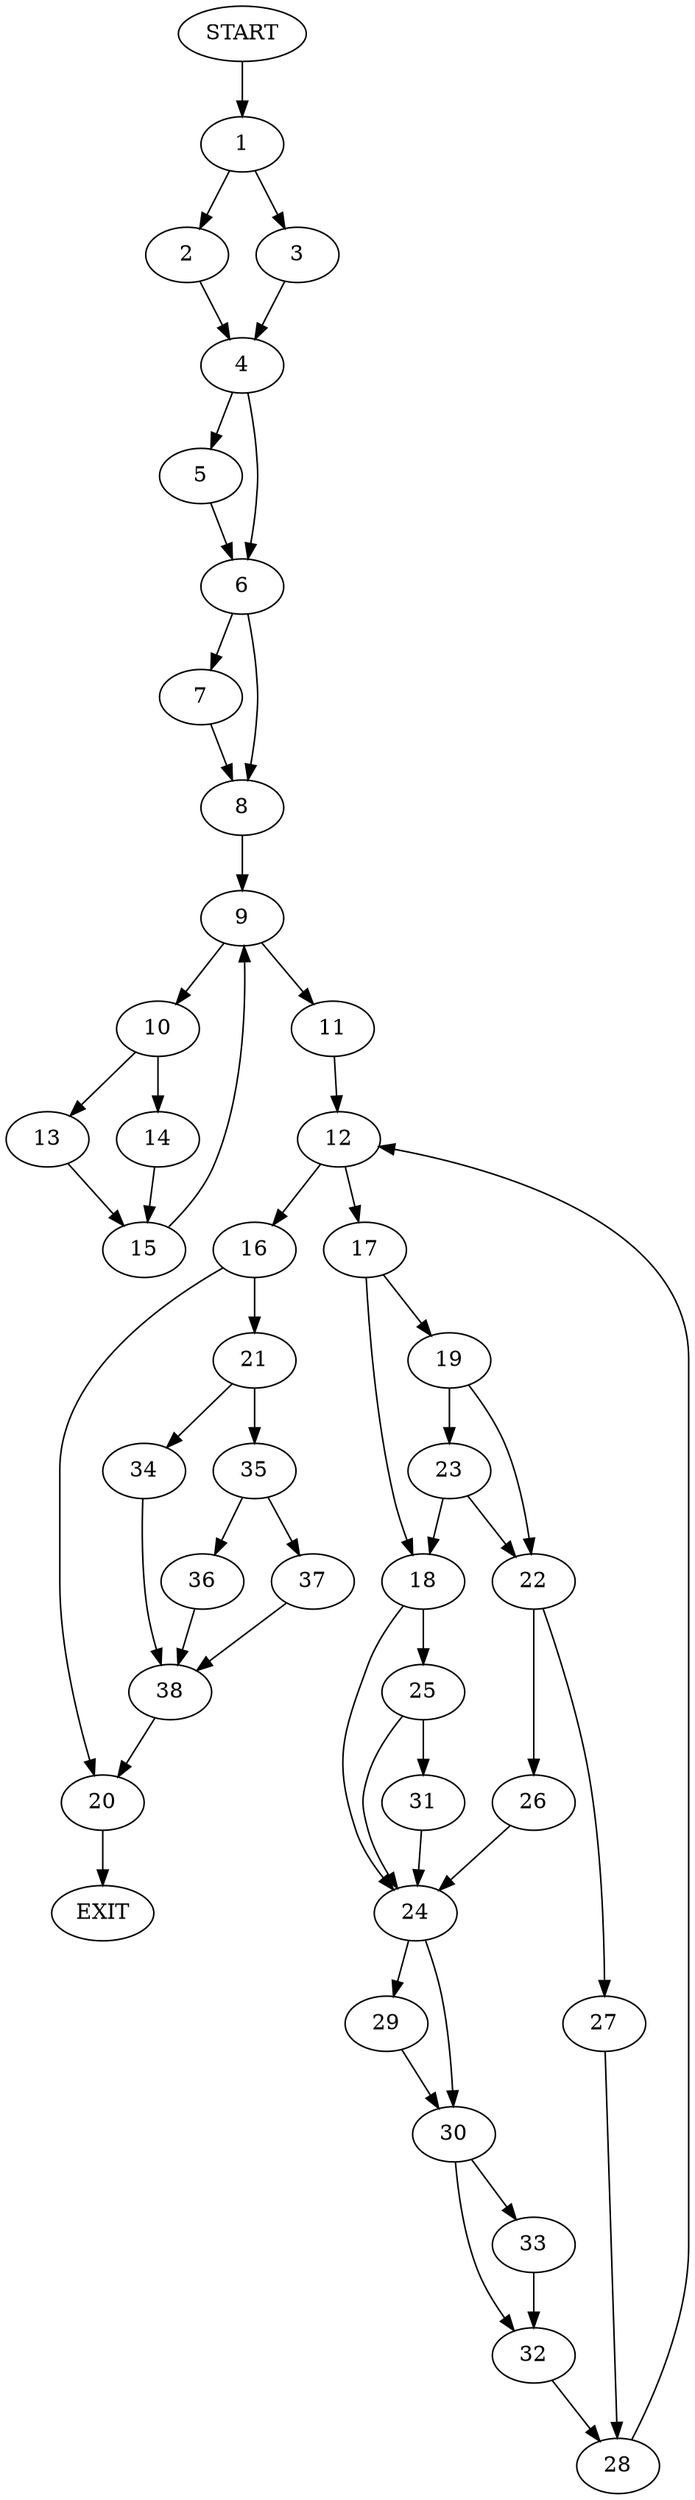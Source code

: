 digraph {
0 [label="START"]
39 [label="EXIT"]
0 -> 1
1 -> 2
1 -> 3
2 -> 4
3 -> 4
4 -> 5
4 -> 6
6 -> 7
6 -> 8
5 -> 6
7 -> 8
8 -> 9
9 -> 10
9 -> 11
11 -> 12
10 -> 13
10 -> 14
13 -> 15
14 -> 15
15 -> 9
12 -> 16
12 -> 17
17 -> 18
17 -> 19
16 -> 20
16 -> 21
19 -> 22
19 -> 23
18 -> 24
18 -> 25
22 -> 26
22 -> 27
23 -> 18
23 -> 22
27 -> 28
26 -> 24
28 -> 12
24 -> 29
24 -> 30
25 -> 24
25 -> 31
31 -> 24
30 -> 32
30 -> 33
29 -> 30
32 -> 28
33 -> 32
21 -> 34
21 -> 35
20 -> 39
35 -> 36
35 -> 37
34 -> 38
38 -> 20
36 -> 38
37 -> 38
}
